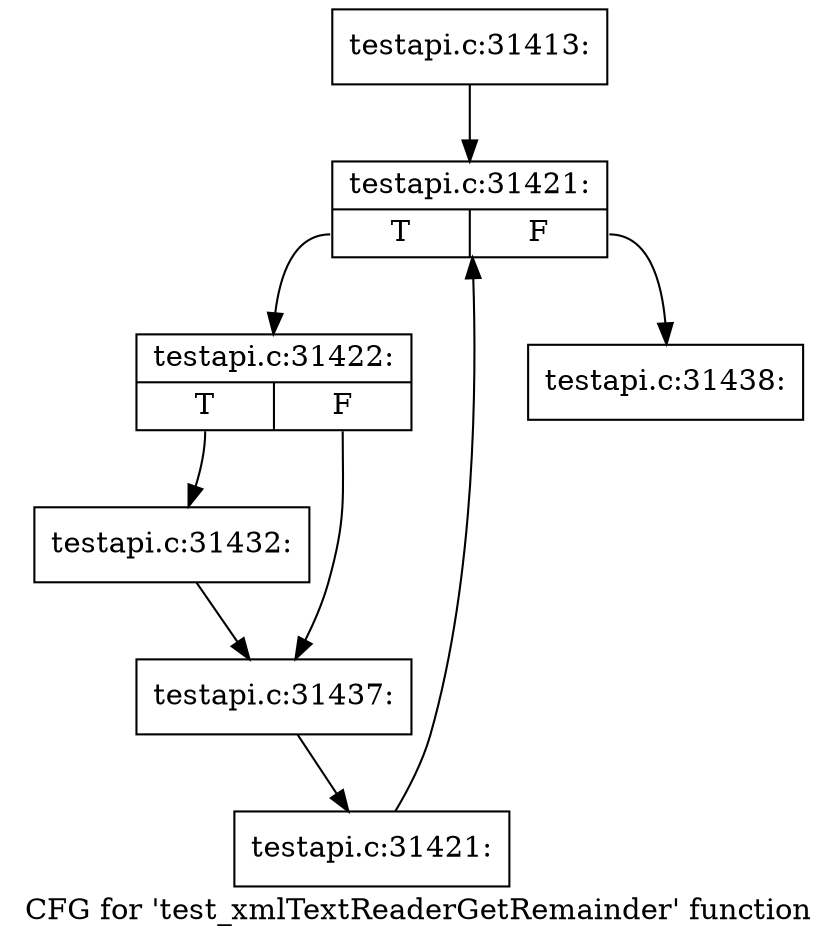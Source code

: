 digraph "CFG for 'test_xmlTextReaderGetRemainder' function" {
	label="CFG for 'test_xmlTextReaderGetRemainder' function";

	Node0x5191650 [shape=record,label="{testapi.c:31413:}"];
	Node0x5191650 -> Node0x519a8a0;
	Node0x519a8a0 [shape=record,label="{testapi.c:31421:|{<s0>T|<s1>F}}"];
	Node0x519a8a0:s0 -> Node0x519ab80;
	Node0x519a8a0:s1 -> Node0x519a700;
	Node0x519ab80 [shape=record,label="{testapi.c:31422:|{<s0>T|<s1>F}}"];
	Node0x519ab80:s0 -> Node0x519ca60;
	Node0x519ab80:s1 -> Node0x519d230;
	Node0x519ca60 [shape=record,label="{testapi.c:31432:}"];
	Node0x519ca60 -> Node0x519d230;
	Node0x519d230 [shape=record,label="{testapi.c:31437:}"];
	Node0x519d230 -> Node0x519aaf0;
	Node0x519aaf0 [shape=record,label="{testapi.c:31421:}"];
	Node0x519aaf0 -> Node0x519a8a0;
	Node0x519a700 [shape=record,label="{testapi.c:31438:}"];
}
